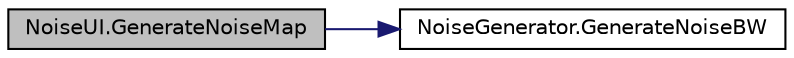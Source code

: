 digraph "NoiseUI.GenerateNoiseMap"
{
  edge [fontname="Helvetica",fontsize="10",labelfontname="Helvetica",labelfontsize="10"];
  node [fontname="Helvetica",fontsize="10",shape=record];
  rankdir="LR";
  Node0 [label="NoiseUI.GenerateNoiseMap",height=0.2,width=0.4,color="black", fillcolor="grey75", style="filled", fontcolor="black"];
  Node0 -> Node1 [color="midnightblue",fontsize="10",style="solid",fontname="Helvetica"];
  Node1 [label="NoiseGenerator.GenerateNoiseBW",height=0.2,width=0.4,color="black", fillcolor="white", style="filled",URL="$class_noise_generator.html#a3ec891cebd7e3feaae3681383eb55531",tooltip="Generate a 2D Noise map texture "];
}
